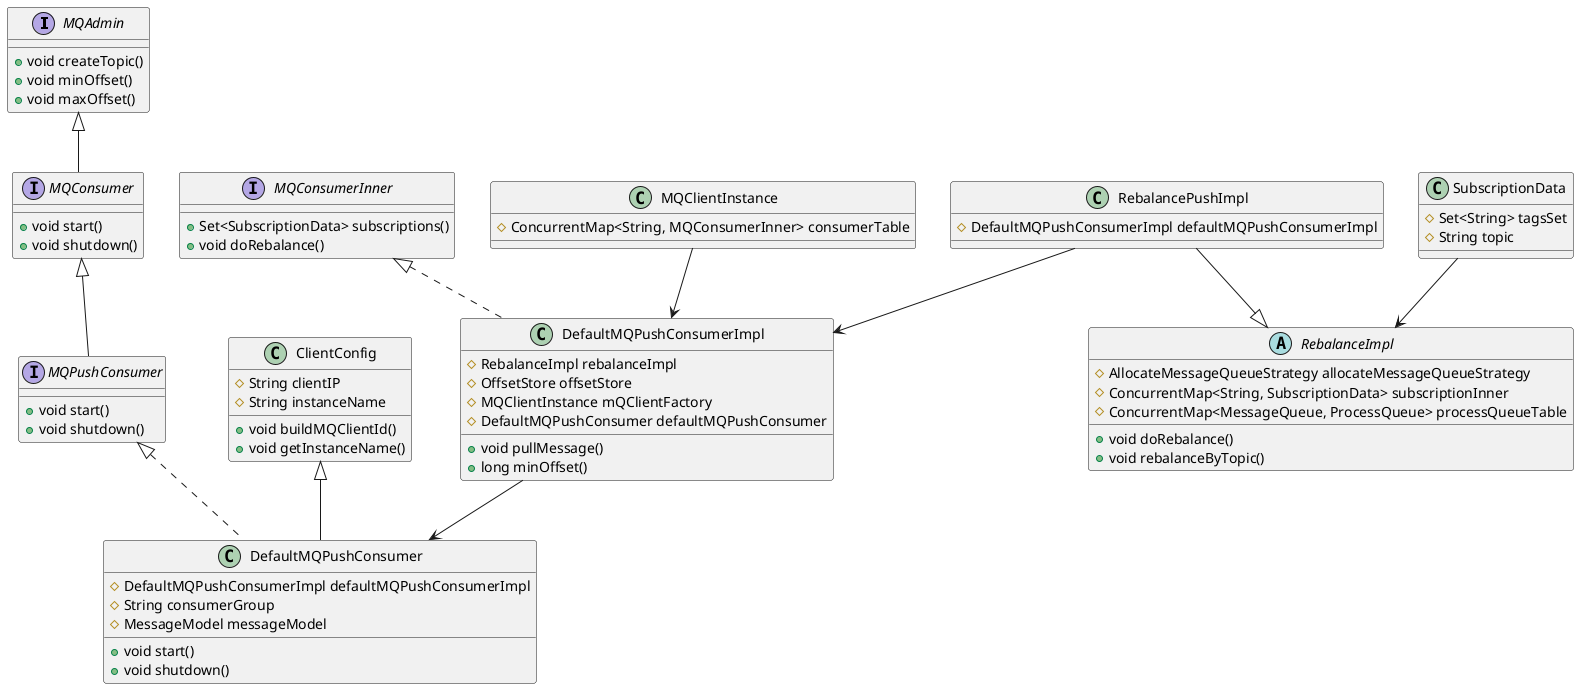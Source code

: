 @startuml
interface MQAdmin {
    + void createTopic()
    + void minOffset()
    + void maxOffset()
}
interface MQConsumer {
    + void start()
    + void shutdown()
}
interface MQPushConsumer {
    + void start()
    + void shutdown()
}
interface MQConsumerInner {
    + Set<SubscriptionData> subscriptions()
    + void doRebalance()
}
abstract class RebalanceImpl {
    # AllocateMessageQueueStrategy allocateMessageQueueStrategy
    # ConcurrentMap<String, SubscriptionData> subscriptionInner
    # ConcurrentMap<MessageQueue, ProcessQueue> processQueueTable
    + void doRebalance()
    + void rebalanceByTopic()
}
class RebalancePushImpl {
    # DefaultMQPushConsumerImpl defaultMQPushConsumerImpl
}
class ClientConfig {
    # String clientIP
    # String instanceName
    + void buildMQClientId()
    + void getInstanceName()
}
class DefaultMQPushConsumerImpl {
    # RebalanceImpl rebalanceImpl
    # OffsetStore offsetStore
    # MQClientInstance mQClientFactory
    # DefaultMQPushConsumer defaultMQPushConsumer
    + void pullMessage()
    + long minOffset()
}
class DefaultMQPushConsumer {
    # DefaultMQPushConsumerImpl defaultMQPushConsumerImpl
    # String consumerGroup
    # MessageModel messageModel
    + void start()
    + void shutdown()
}
class MQClientInstance {
    # ConcurrentMap<String, MQConsumerInner> consumerTable
}
class SubscriptionData {
    # Set<String> tagsSet
    # String topic
}

MQPushConsumer <|.. DefaultMQPushConsumer
MQConsumer <|-- MQPushConsumer
MQAdmin <|-- MQConsumer
ClientConfig <|-- DefaultMQPushConsumer
MQConsumerInner <|.. DefaultMQPushConsumerImpl
DefaultMQPushConsumerImpl --> DefaultMQPushConsumer
RebalancePushImpl --|> RebalanceImpl
RebalancePushImpl --> DefaultMQPushConsumerImpl
MQClientInstance --> DefaultMQPushConsumerImpl
SubscriptionData --> RebalanceImpl
@enduml
